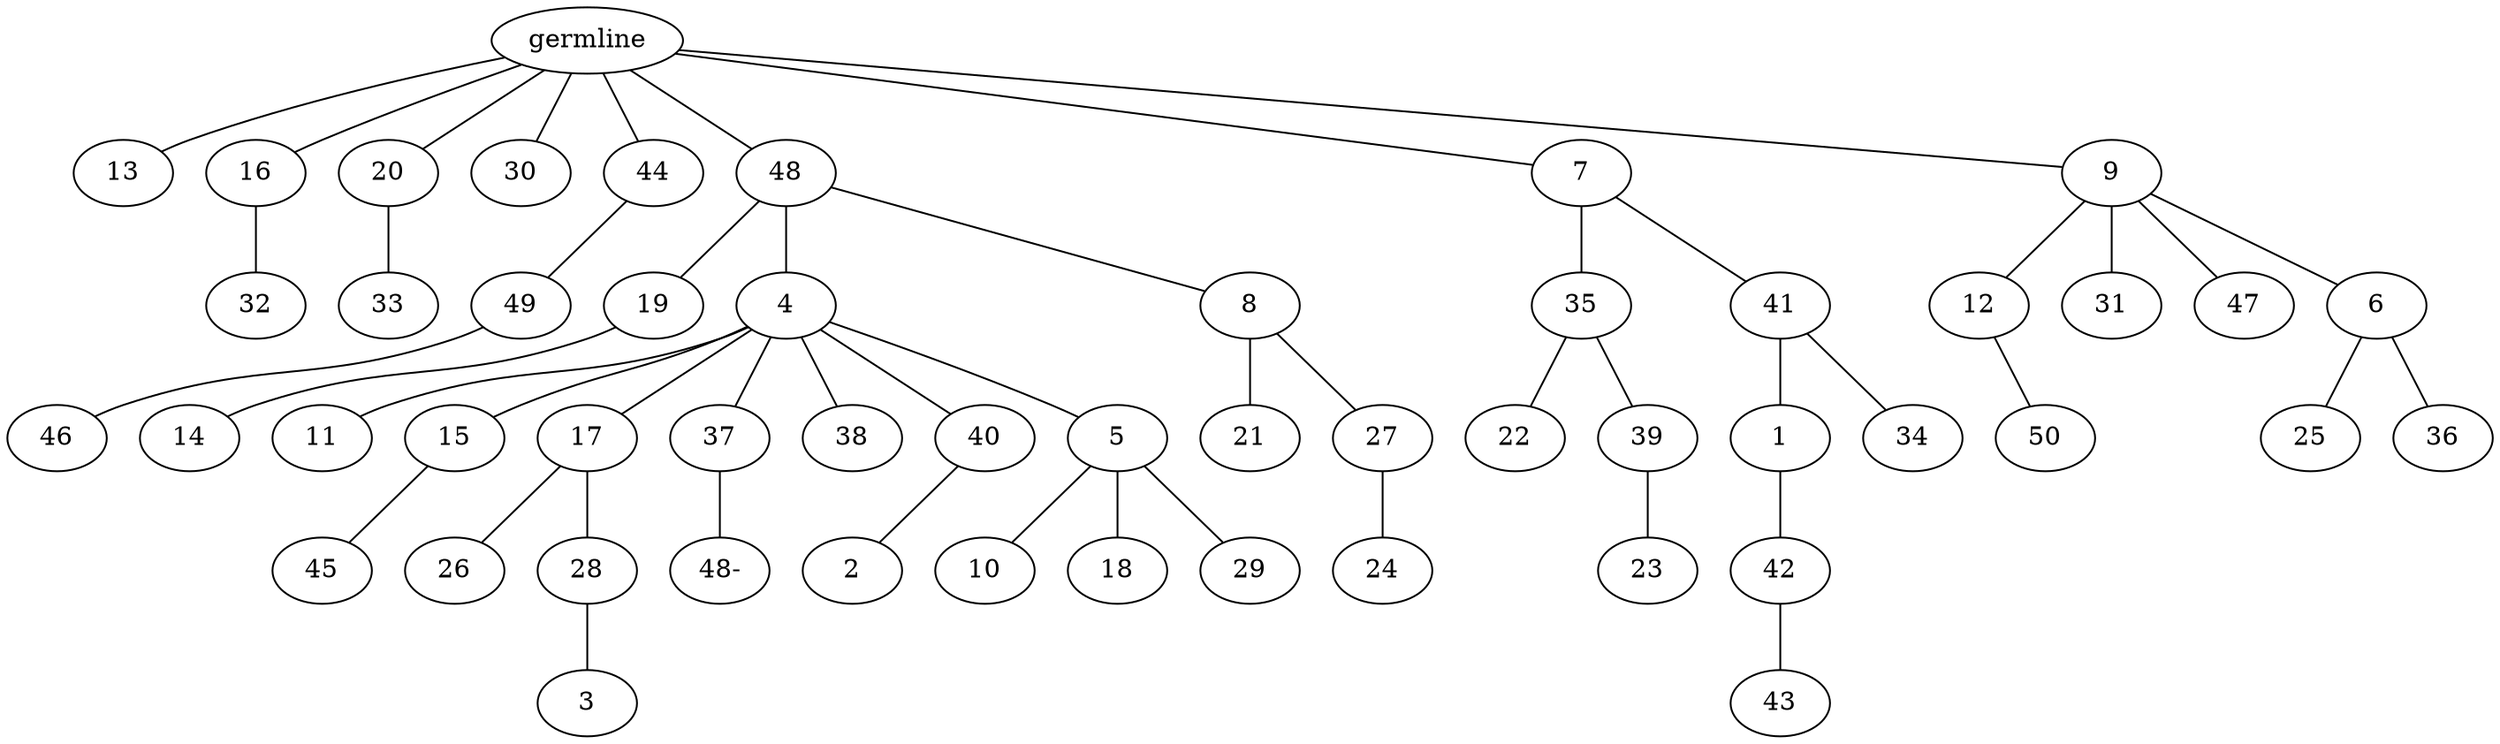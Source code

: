 graph tree {
    "140658124386064" [label="germline"];
    "140658124178528" [label="13"];
    "140658124177856" [label="16"];
    "140658124179776" [label="32"];
    "140658124177472" [label="20"];
    "140658124177520" [label="33"];
    "140658124178912" [label="30"];
    "140658124179632" [label="44"];
    "140658124180976" [label="49"];
    "140658124177664" [label="46"];
    "140658124177712" [label="48"];
    "140658124177904" [label="19"];
    "140658124328624" [label="14"];
    "140658124328432" [label="4"];
    "140658124328336" [label="11"];
    "140658124328768" [label="15"];
    "140658124327664" [label="45"];
    "140658124327952" [label="17"];
    "140658124327568" [label="26"];
    "140658124328480" [label="28"];
    "140658124326272" [label="3"];
    "140658124328096" [label="37"];
    "140658124345840" [label="48-"];
    "140658124326080" [label="38"];
    "140658124326320" [label="40"];
    "140658124326512" [label="2"];
    "140658124325504" [label="5"];
    "140658124325408" [label="10"];
    "140658124326656" [label="18"];
    "140658124325840" [label="29"];
    "140658124326752" [label="8"];
    "140658124324928" [label="21"];
    "140658124326176" [label="27"];
    "140658124326560" [label="24"];
    "140658124179728" [label="7"];
    "140658124325936" [label="35"];
    "140658124324976" [label="22"];
    "140658124325792" [label="39"];
    "140658124616080" [label="23"];
    "140658124328576" [label="41"];
    "140658124615936" [label="1"];
    "140658124617376" [label="42"];
    "140658124619056" [label="43"];
    "140658124617472" [label="34"];
    "140658124178240" [label="9"];
    "140658124325696" [label="12"];
    "140658124618480" [label="50"];
    "140658124615792" [label="31"];
    "140658124616272" [label="47"];
    "140658124615984" [label="6"];
    "140658124616224" [label="25"];
    "140658124617664" [label="36"];
    "140658124386064" -- "140658124178528";
    "140658124386064" -- "140658124177856";
    "140658124386064" -- "140658124177472";
    "140658124386064" -- "140658124178912";
    "140658124386064" -- "140658124179632";
    "140658124386064" -- "140658124177712";
    "140658124386064" -- "140658124179728";
    "140658124386064" -- "140658124178240";
    "140658124177856" -- "140658124179776";
    "140658124177472" -- "140658124177520";
    "140658124179632" -- "140658124180976";
    "140658124180976" -- "140658124177664";
    "140658124177712" -- "140658124177904";
    "140658124177712" -- "140658124328432";
    "140658124177712" -- "140658124326752";
    "140658124177904" -- "140658124328624";
    "140658124328432" -- "140658124328336";
    "140658124328432" -- "140658124328768";
    "140658124328432" -- "140658124327952";
    "140658124328432" -- "140658124328096";
    "140658124328432" -- "140658124326080";
    "140658124328432" -- "140658124326320";
    "140658124328432" -- "140658124325504";
    "140658124328768" -- "140658124327664";
    "140658124327952" -- "140658124327568";
    "140658124327952" -- "140658124328480";
    "140658124328480" -- "140658124326272";
    "140658124328096" -- "140658124345840";
    "140658124326320" -- "140658124326512";
    "140658124325504" -- "140658124325408";
    "140658124325504" -- "140658124326656";
    "140658124325504" -- "140658124325840";
    "140658124326752" -- "140658124324928";
    "140658124326752" -- "140658124326176";
    "140658124326176" -- "140658124326560";
    "140658124179728" -- "140658124325936";
    "140658124179728" -- "140658124328576";
    "140658124325936" -- "140658124324976";
    "140658124325936" -- "140658124325792";
    "140658124325792" -- "140658124616080";
    "140658124328576" -- "140658124615936";
    "140658124328576" -- "140658124617472";
    "140658124615936" -- "140658124617376";
    "140658124617376" -- "140658124619056";
    "140658124178240" -- "140658124325696";
    "140658124178240" -- "140658124615792";
    "140658124178240" -- "140658124616272";
    "140658124178240" -- "140658124615984";
    "140658124325696" -- "140658124618480";
    "140658124615984" -- "140658124616224";
    "140658124615984" -- "140658124617664";
}

